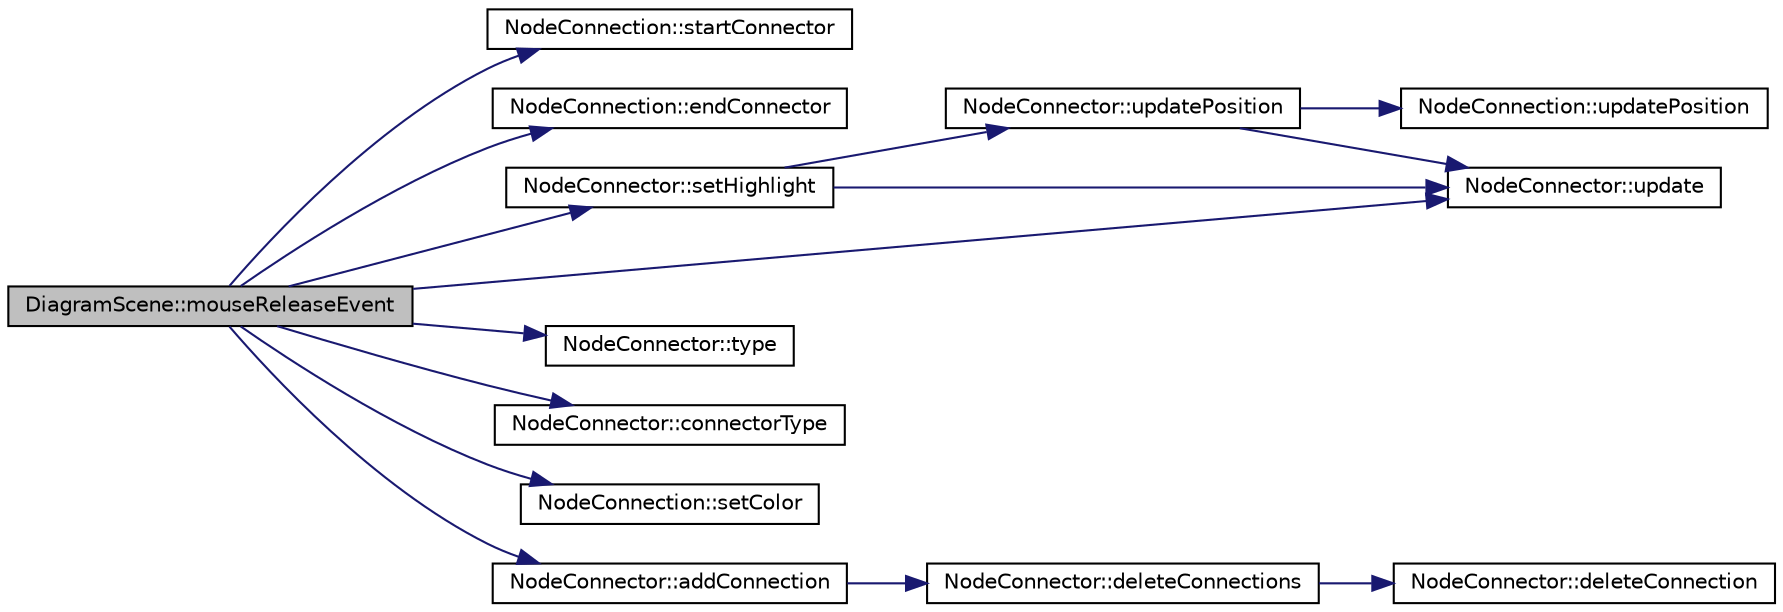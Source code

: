 digraph G
{
  edge [fontname="Helvetica",fontsize="10",labelfontname="Helvetica",labelfontsize="10"];
  node [fontname="Helvetica",fontsize="10",shape=record];
  rankdir="LR";
  Node1 [label="DiagramScene::mouseReleaseEvent",height=0.2,width=0.4,color="black", fillcolor="grey75", style="filled" fontcolor="black"];
  Node1 -> Node2 [color="midnightblue",fontsize="10",style="solid",fontname="Helvetica"];
  Node2 [label="NodeConnection::startConnector",height=0.2,width=0.4,color="black", fillcolor="white", style="filled",URL="$class_node_connection.html#a2b4d08051f0d81ec86f9263a3e47fb60"];
  Node1 -> Node3 [color="midnightblue",fontsize="10",style="solid",fontname="Helvetica"];
  Node3 [label="NodeConnection::endConnector",height=0.2,width=0.4,color="black", fillcolor="white", style="filled",URL="$class_node_connection.html#a2a0a504dc2cfcf3fd8682db497ba15ff"];
  Node1 -> Node4 [color="midnightblue",fontsize="10",style="solid",fontname="Helvetica"];
  Node4 [label="NodeConnector::setHighlight",height=0.2,width=0.4,color="black", fillcolor="white", style="filled",URL="$class_node_connector.html#a940487f04129410aef7dd893c68dbcc8"];
  Node4 -> Node5 [color="midnightblue",fontsize="10",style="solid",fontname="Helvetica"];
  Node5 [label="NodeConnector::updatePosition",height=0.2,width=0.4,color="black", fillcolor="white", style="filled",URL="$class_node_connector.html#aeed9eaacf59cc30817666e6780887fa0"];
  Node5 -> Node6 [color="midnightblue",fontsize="10",style="solid",fontname="Helvetica"];
  Node6 [label="NodeConnection::updatePosition",height=0.2,width=0.4,color="black", fillcolor="white", style="filled",URL="$class_node_connection.html#aa18d0e9f0d3e5902bdf2fe85f5839e25"];
  Node5 -> Node7 [color="midnightblue",fontsize="10",style="solid",fontname="Helvetica"];
  Node7 [label="NodeConnector::update",height=0.2,width=0.4,color="black", fillcolor="white", style="filled",URL="$class_node_connector.html#ac90abb5ac29ade7d6e8ace85d9d14d43"];
  Node4 -> Node7 [color="midnightblue",fontsize="10",style="solid",fontname="Helvetica"];
  Node1 -> Node8 [color="midnightblue",fontsize="10",style="solid",fontname="Helvetica"];
  Node8 [label="NodeConnector::type",height=0.2,width=0.4,color="black", fillcolor="white", style="filled",URL="$class_node_connector.html#a77f6f7ae8c2f21b0102c3502ef850459"];
  Node1 -> Node9 [color="midnightblue",fontsize="10",style="solid",fontname="Helvetica"];
  Node9 [label="NodeConnector::connectorType",height=0.2,width=0.4,color="black", fillcolor="white", style="filled",URL="$class_node_connector.html#a45c534f28bf1be8b366971b2b0425666"];
  Node1 -> Node10 [color="midnightblue",fontsize="10",style="solid",fontname="Helvetica"];
  Node10 [label="NodeConnection::setColor",height=0.2,width=0.4,color="black", fillcolor="white", style="filled",URL="$class_node_connection.html#a9281c27327162d133b7da83bb6a695c8"];
  Node1 -> Node11 [color="midnightblue",fontsize="10",style="solid",fontname="Helvetica"];
  Node11 [label="NodeConnector::addConnection",height=0.2,width=0.4,color="black", fillcolor="white", style="filled",URL="$class_node_connector.html#abbda4f15238f01472a6ae9695946450e"];
  Node11 -> Node12 [color="midnightblue",fontsize="10",style="solid",fontname="Helvetica"];
  Node12 [label="NodeConnector::deleteConnections",height=0.2,width=0.4,color="black", fillcolor="white", style="filled",URL="$class_node_connector.html#a734bb75ea5ff65af7aa647beed14fd21"];
  Node12 -> Node13 [color="midnightblue",fontsize="10",style="solid",fontname="Helvetica"];
  Node13 [label="NodeConnector::deleteConnection",height=0.2,width=0.4,color="black", fillcolor="white", style="filled",URL="$class_node_connector.html#a6cb46f0058d0d74780a313554f356b0e"];
  Node1 -> Node7 [color="midnightblue",fontsize="10",style="solid",fontname="Helvetica"];
}
